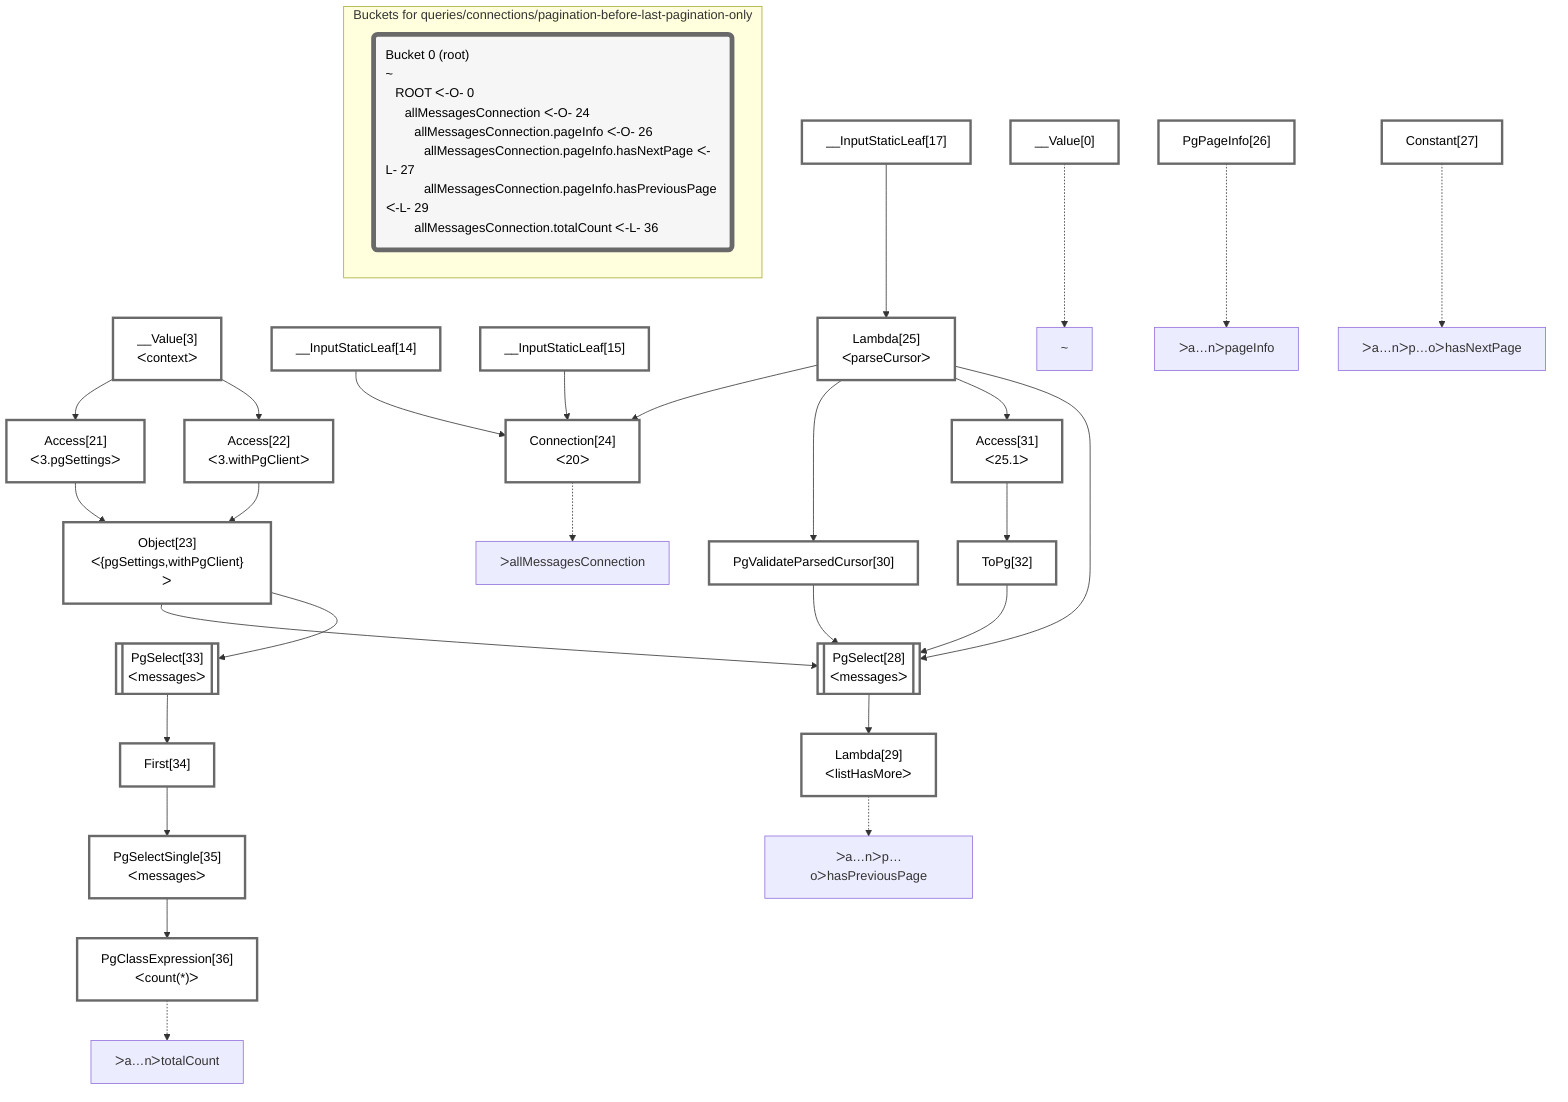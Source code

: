 graph TD
    classDef path fill:#eee,stroke:#000,color:#000
    classDef plan fill:#fff,stroke-width:3px,color:#000
    classDef itemplan fill:#fff,stroke-width:6px,color:#000
    classDef sideeffectplan fill:#f00,stroke-width:6px,color:#000
    classDef bucket fill:#f6f6f6,color:#000,stroke-width:6px,text-align:left


    %% define plans
    __Value0["__Value[0]"]:::plan
    __Value3["__Value[3]<br />ᐸcontextᐳ"]:::plan
    __InputStaticLeaf14["__InputStaticLeaf[14]"]:::plan
    __InputStaticLeaf15["__InputStaticLeaf[15]"]:::plan
    __InputStaticLeaf17["__InputStaticLeaf[17]"]:::plan
    Access21["Access[21]<br />ᐸ3.pgSettingsᐳ"]:::plan
    Access22["Access[22]<br />ᐸ3.withPgClientᐳ"]:::plan
    Object23["Object[23]<br />ᐸ{pgSettings,withPgClient}ᐳ"]:::plan
    Lambda25["Lambda[25]<br />ᐸparseCursorᐳ"]:::plan
    Connection24["Connection[24]<br />ᐸ20ᐳ"]:::plan
    PgPageInfo26["PgPageInfo[26]"]:::plan
    Constant27["Constant[27]"]:::plan
    PgValidateParsedCursor30["PgValidateParsedCursor[30]"]:::plan
    Access31["Access[31]<br />ᐸ25.1ᐳ"]:::plan
    ToPg32["ToPg[32]"]:::plan
    PgSelect28[["PgSelect[28]<br />ᐸmessagesᐳ"]]:::plan
    Lambda29["Lambda[29]<br />ᐸlistHasMoreᐳ"]:::plan
    PgSelect33[["PgSelect[33]<br />ᐸmessagesᐳ"]]:::plan
    First34["First[34]"]:::plan
    PgSelectSingle35["PgSelectSingle[35]<br />ᐸmessagesᐳ"]:::plan
    PgClassExpression36["PgClassExpression[36]<br />ᐸcount(*)ᐳ"]:::plan

    %% plan dependencies
    __Value3 --> Access21
    __Value3 --> Access22
    Access21 & Access22 --> Object23
    __InputStaticLeaf17 --> Lambda25
    __InputStaticLeaf14 & __InputStaticLeaf15 & Lambda25 --> Connection24
    Lambda25 --> PgValidateParsedCursor30
    Lambda25 --> Access31
    Access31 --> ToPg32
    Object23 & Lambda25 & PgValidateParsedCursor30 & ToPg32 --> PgSelect28
    PgSelect28 --> Lambda29
    Object23 --> PgSelect33
    PgSelect33 --> First34
    First34 --> PgSelectSingle35
    PgSelectSingle35 --> PgClassExpression36

    %% plan-to-path relationships
    P0["~"]
    __Value0 -.-> P0
    P24["ᐳallMessagesConnection"]
    Connection24 -.-> P24
    P26["ᐳa…nᐳpageInfo"]
    PgPageInfo26 -.-> P26
    P27["ᐳa…nᐳp…oᐳhasNextPage"]
    Constant27 -.-> P27
    P29["ᐳa…nᐳp…oᐳhasPreviousPage"]
    Lambda29 -.-> P29
    P36["ᐳa…nᐳtotalCount"]
    PgClassExpression36 -.-> P36

    subgraph "Buckets for queries/connections/pagination-before-last-pagination-only"
    Bucket0("Bucket 0 (root)<br />~<br />⠀ROOT ᐸ-O- 0<br />⠀⠀allMessagesConnection ᐸ-O- 24<br />⠀⠀⠀allMessagesConnection.pageInfo ᐸ-O- 26<br />⠀⠀⠀⠀allMessagesConnection.pageInfo.hasNextPage ᐸ-L- 27<br />⠀⠀⠀⠀allMessagesConnection.pageInfo.hasPreviousPage ᐸ-L- 29<br />⠀⠀⠀allMessagesConnection.totalCount ᐸ-L- 36"):::bucket
    classDef bucket0 stroke:#696969
    class Bucket0,__Value0,__Value3,__InputStaticLeaf14,__InputStaticLeaf15,__InputStaticLeaf17,Access21,Access22,Object23,Connection24,Lambda25,PgPageInfo26,Constant27,PgSelect28,Lambda29,PgValidateParsedCursor30,Access31,ToPg32,PgSelect33,First34,PgSelectSingle35,PgClassExpression36 bucket0
    end